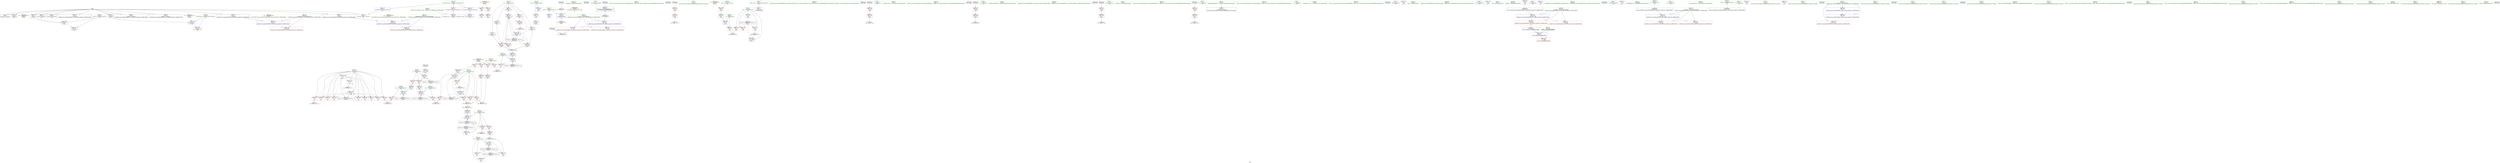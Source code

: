 digraph "SVFG" {
	label="SVFG";

	Node0x557bf94ece30 [shape=record,color=grey,label="{NodeID: 0\nNullPtr}"];
	Node0x557bf94ece30 -> Node0x557bf9501e20[style=solid];
	Node0x557bf94ece30 -> Node0x557bf9501f20[style=solid];
	Node0x557bf94ece30 -> Node0x557bf9501ff0[style=solid];
	Node0x557bf94ece30 -> Node0x557bf95020c0[style=solid];
	Node0x557bf94ece30 -> Node0x557bf9502190[style=solid];
	Node0x557bf94ece30 -> Node0x557bf9502260[style=solid];
	Node0x557bf94ece30 -> Node0x557bf9502330[style=solid];
	Node0x557bf94ece30 -> Node0x557bf9502400[style=solid];
	Node0x557bf94ece30 -> Node0x557bf95024d0[style=solid];
	Node0x557bf94ece30 -> Node0x557bf95025a0[style=solid];
	Node0x557bf94ece30 -> Node0x557bf9502670[style=solid];
	Node0x557bf94ece30 -> Node0x557bf95086b0[style=solid];
	Node0x557bf9525340 [shape=record,color=yellow,style=double,label="{NodeID: 360\n4V_1 = ENCHI(MR_4V_0)\npts\{1 \}\nFun[main]}"];
	Node0x557bf9525340 -> Node0x557bf9505560[style=dashed];
	Node0x557bf9525340 -> Node0x557bf9505630[style=dashed];
	Node0x557bf9502b80 [shape=record,color=blue,label="{NodeID: 194\n89\<--142\nn\<--conv7\nmain\n}"];
	Node0x557bf9502b80 -> Node0x557bf95060c0[style=dashed];
	Node0x557bf9502b80 -> Node0x557bf9506190[style=dashed];
	Node0x557bf9502b80 -> Node0x557bf951deb0[style=dashed];
	Node0x557bf94ffad0 [shape=record,color=black,label="{NodeID: 111\n72\<--301\nmain_ret\<--\nmain\n}"];
	Node0x557bf94fdd90 [shape=record,color=green,label="{NodeID: 28\n8\<--10\n_ZL2PI\<--_ZL2PI_field_insensitive\nGlob }"];
	Node0x557bf94fdd90 -> Node0x557bf95083b0[style=solid];
	Node0x557bf94fdd90 -> Node0x557bf95087b0[style=solid];
	Node0x557bf9505d80 [shape=record,color=red,label="{NodeID: 139\n253\<--83\n\<--num\nmain\n}"];
	Node0x557bf9505d80 -> Node0x557bf9511a90[style=solid];
	Node0x557bf9500570 [shape=record,color=green,label="{NodeID: 56\n120\<--121\n_ZNSirsERi\<--_ZNSirsERi_field_insensitive\n}"];
	Node0x557bf9538f20 [shape=record,color=black,label="{NodeID: 416\n287 = PHI()\n}"];
	Node0x557bf9507440 [shape=record,color=red,label="{NodeID: 167\n166\<--165\n\<--arrayidx\nmain\n}"];
	Node0x557bf9507440 -> Node0x557bf9502df0[style=solid];
	Node0x557bf9501ff0 [shape=record,color=black,label="{NodeID: 84\n214\<--3\n\<--dummyVal\nmain\n}"];
	Node0x557bf9501ff0 -> Node0x557bf9502f90[style=solid];
	Node0x557bf94fbfb0 [shape=record,color=green,label="{NodeID: 1\n7\<--1\n__dso_handle\<--dummyObj\nGlob }"];
	Node0x557bf9502c50 [shape=record,color=blue,label="{NodeID: 195\n93\<--123\ni\<--\nmain\n}"];
	Node0x557bf9502c50 -> Node0x557bf9506260[style=dashed];
	Node0x557bf9502c50 -> Node0x557bf9506330[style=dashed];
	Node0x557bf9502c50 -> Node0x557bf9506400[style=dashed];
	Node0x557bf9502c50 -> Node0x557bf95064d0[style=dashed];
	Node0x557bf9502c50 -> Node0x557bf95065a0[style=dashed];
	Node0x557bf9502c50 -> Node0x557bf9506670[style=dashed];
	Node0x557bf9502c50 -> Node0x557bf9506740[style=dashed];
	Node0x557bf9502c50 -> Node0x557bf9506810[style=dashed];
	Node0x557bf9502c50 -> Node0x557bf95068e0[style=dashed];
	Node0x557bf9502c50 -> Node0x557bf95069b0[style=dashed];
	Node0x557bf9502c50 -> Node0x557bf9503130[style=dashed];
	Node0x557bf9502c50 -> Node0x557bf951e3b0[style=dashed];
	Node0x557bf94ffba0 [shape=record,color=black,label="{NodeID: 112\n406\<--412\n_ZNSt11char_traitsIcE6lengthEPKc_ret\<--call\n_ZNSt11char_traitsIcE6lengthEPKc\n|{<s0>26}}"];
	Node0x557bf94ffba0:s0 -> Node0x557bf9539720[style=solid,color=blue];
	Node0x557bf94fde20 [shape=record,color=green,label="{NodeID: 29\n11\<--12\ncon\<--con_field_insensitive\nGlob }"];
	Node0x557bf94fde20 -> Node0x557bf94ffd40[style=solid];
	Node0x557bf94fde20 -> Node0x557bf94ffe10[style=solid];
	Node0x557bf94fde20 -> Node0x557bf9504a40[style=solid];
	Node0x557bf94fde20 -> Node0x557bf9504b10[style=solid];
	Node0x557bf94fde20 -> Node0x557bf9504be0[style=solid];
	Node0x557bf9505e50 [shape=record,color=red,label="{NodeID: 140\n257\<--83\n\<--num\nmain\n}"];
	Node0x557bf9505e50 -> Node0x557bf94ff860[style=solid];
	Node0x557bf9500670 [shape=record,color=green,label="{NodeID: 57\n133\<--134\n_ZNSt7__cxx1112basic_stringIcSt11char_traitsIcESaIcEEC1Ev\<--_ZNSt7__cxx1112basic_stringIcSt11char_traitsIcESaIcEEC1Ev_field_insensitive\n}"];
	Node0x557bf9539020 [shape=record,color=black,label="{NodeID: 417\n289 = PHI()\n}"];
	Node0x557bf9507510 [shape=record,color=red,label="{NodeID: 168\n174\<--171\n\<--call17\nmain\n}"];
	Node0x557bf9507510 -> Node0x557bf94ff110[style=solid];
	Node0x557bf95020c0 [shape=record,color=black,label="{NodeID: 85\n216\<--3\n\<--dummyVal\nmain\n}"];
	Node0x557bf95020c0 -> Node0x557bf9503060[style=solid];
	Node0x557bf94eda80 [shape=record,color=green,label="{NodeID: 2\n9\<--1\n\<--dummyObj\nCan only get source location for instruction, argument, global var or function.}"];
	Node0x557bf9525530 [shape=record,color=yellow,style=double,label="{NodeID: 362\n8V_1 = ENCHI(MR_8V_0)\npts\{76 \}\nFun[main]}"];
	Node0x557bf9525530 -> Node0x557bf95057d0[style=dashed];
	Node0x557bf9502d20 [shape=record,color=blue,label="{NodeID: 196\n95\<--156\n_b10\<--conv11\nmain\n}"];
	Node0x557bf9502d20 -> Node0x557bf9506a80[style=dashed];
	Node0x557bf9502d20 -> Node0x557bf951e8b0[style=dashed];
	Node0x557bf94ffc70 [shape=record,color=purple,label="{NodeID: 113\n42\<--4\n\<--_ZStL8__ioinit\n__cxx_global_var_init\n}"];
	Node0x557bf94fdeb0 [shape=record,color=green,label="{NodeID: 30\n31\<--35\nllvm.global_ctors\<--llvm.global_ctors_field_insensitive\nGlob }"];
	Node0x557bf94fdeb0 -> Node0x557bf9505260[style=solid];
	Node0x557bf94fdeb0 -> Node0x557bf9505360[style=solid];
	Node0x557bf94fdeb0 -> Node0x557bf9505460[style=solid];
	Node0x557bf95047d0 [shape=record,color=grey,label="{NodeID: 307\n64 = Binary(65, 61, )\n}"];
	Node0x557bf95047d0 -> Node0x557bf95087b0[style=solid];
	Node0x557bf9505f20 [shape=record,color=red,label="{NodeID: 141\n303\<--85\nexn\<--exn.slot\nmain\n}"];
	Node0x557bf9500770 [shape=record,color=green,label="{NodeID: 58\n136\<--137\n_ZStrsIcSt11char_traitsIcESaIcEERSt13basic_istreamIT_T0_ES7_RNSt7__cxx1112basic_stringIS4_S5_T1_EE\<--_ZStrsIcSt11char_traitsIcESaIcEERSt13basic_istreamIT_T0_ES7_RNSt7__cxx1112basic_stringIS4_S5_T1_EE_field_insensitive\n}"];
	Node0x557bf9539120 [shape=record,color=black,label="{NodeID: 418\n290 = PHI()\n}"];
	Node0x557bf95075e0 [shape=record,color=red,label="{NodeID: 169\n181\<--180\n\<--call21\nmain\n}"];
	Node0x557bf95075e0 -> Node0x557bf94ff1e0[style=solid];
	Node0x557bf9502190 [shape=record,color=black,label="{NodeID: 86\n305\<--3\nlpad.val\<--dummyVal\nmain\n}"];
	Node0x557bf94ee930 [shape=record,color=green,label="{NodeID: 3\n13\<--1\n.str\<--dummyObj\nGlob }"];
	Node0x557bf9502df0 [shape=record,color=blue,label="{NodeID: 197\n168\<--166\narrayidx15\<--\nmain\n}"];
	Node0x557bf9502df0 -> Node0x557bf9507440[style=dashed];
	Node0x557bf9502df0 -> Node0x557bf9507920[style=dashed];
	Node0x557bf9502df0 -> Node0x557bf95079f0[style=dashed];
	Node0x557bf9502df0 -> Node0x557bf9507ac0[style=dashed];
	Node0x557bf9502df0 -> Node0x557bf9502df0[style=dashed];
	Node0x557bf9502df0 -> Node0x557bf9502ec0[style=dashed];
	Node0x557bf9502df0 -> Node0x557bf95206b0[style=dashed];
	Node0x557bf94ffd40 [shape=record,color=purple,label="{NodeID: 114\n165\<--11\narrayidx\<--con\nmain\n}"];
	Node0x557bf94ffd40 -> Node0x557bf9507440[style=solid];
	Node0x557bf94fdf80 [shape=record,color=green,label="{NodeID: 31\n36\<--37\n__cxx_global_var_init\<--__cxx_global_var_init_field_insensitive\n}"];
	Node0x557bf9510790 [shape=record,color=grey,label="{NodeID: 308\n260 = Binary(259, 123, )\n}"];
	Node0x557bf9510790 -> Node0x557bf94ff930[style=solid];
	Node0x557bf9505ff0 [shape=record,color=red,label="{NodeID: 142\n304\<--87\nsel\<--ehselector.slot\nmain\n}"];
	Node0x557bf9500870 [shape=record,color=green,label="{NodeID: 59\n140\<--141\n_ZNKSt7__cxx1112basic_stringIcSt11char_traitsIcESaIcEE4sizeEv\<--_ZNKSt7__cxx1112basic_stringIcSt11char_traitsIcESaIcEE4sizeEv_field_insensitive\n}"];
	Node0x557bf95391f0 [shape=record,color=black,label="{NodeID: 419\n361 = PHI()\n}"];
	Node0x557bf951d9b0 [shape=record,color=black,label="{NodeID: 336\nMR_10V_3 = PHI(MR_10V_4, MR_10V_2, )\npts\{78 \}\n}"];
	Node0x557bf951d9b0 -> Node0x557bf95058a0[style=dashed];
	Node0x557bf951d9b0 -> Node0x557bf9505970[style=dashed];
	Node0x557bf951d9b0 -> Node0x557bf9505a40[style=dashed];
	Node0x557bf951d9b0 -> Node0x557bf9503880[style=dashed];
	Node0x557bf95076b0 [shape=record,color=red,label="{NodeID: 170\n188\<--187\n\<--call26\nmain\n}"];
	Node0x557bf95076b0 -> Node0x557bf94ff2b0[style=solid];
	Node0x557bf9502260 [shape=record,color=black,label="{NodeID: 87\n306\<--3\nlpad.val81\<--dummyVal\nmain\n}"];
	Node0x557bf94ee9f0 [shape=record,color=green,label="{NodeID: 4\n15\<--1\n.str.2\<--dummyObj\nGlob }"];
	Node0x557bf9502ec0 [shape=record,color=blue,label="{NodeID: 198\n208\<--210\narrayidx39\<--inc\nmain\n}"];
	Node0x557bf9502ec0 -> Node0x557bf9507440[style=dashed];
	Node0x557bf9502ec0 -> Node0x557bf95079f0[style=dashed];
	Node0x557bf9502ec0 -> Node0x557bf9507ac0[style=dashed];
	Node0x557bf9502ec0 -> Node0x557bf9502df0[style=dashed];
	Node0x557bf9502ec0 -> Node0x557bf95206b0[style=dashed];
	Node0x557bf94ffe10 [shape=record,color=purple,label="{NodeID: 115\n168\<--11\narrayidx15\<--con\nmain\n}"];
	Node0x557bf94ffe10 -> Node0x557bf9502df0[style=solid];
	Node0x557bf94fe080 [shape=record,color=green,label="{NodeID: 32\n40\<--41\n_ZNSt8ios_base4InitC1Ev\<--_ZNSt8ios_base4InitC1Ev_field_insensitive\n}"];
	Node0x557bf9510890 [shape=record,color=grey,label="{NodeID: 309\n259 = Binary(256, 258, )\n}"];
	Node0x557bf9510890 -> Node0x557bf9510790[style=solid];
	Node0x557bf95060c0 [shape=record,color=red,label="{NodeID: 143\n155\<--89\n\<--n\nmain\n}"];
	Node0x557bf95060c0 -> Node0x557bf94ff040[style=solid];
	Node0x557bf9500970 [shape=record,color=green,label="{NodeID: 60\n146\<--147\n_ZStplIcSt11char_traitsIcESaIcEENSt7__cxx1112basic_stringIT_T0_T1_EEPKS5_RKS8_\<--_ZStplIcSt11char_traitsIcESaIcEENSt7__cxx1112basic_stringIT_T0_T1_EEPKS5_RKS8__field_insensitive\n}"];
	Node0x557bf95392c0 [shape=record,color=black,label="{NodeID: 420\n148 = PHI()\n}"];
	Node0x557bf951deb0 [shape=record,color=black,label="{NodeID: 337\nMR_20V_2 = PHI(MR_20V_3, MR_20V_1, )\npts\{90 \}\n}"];
	Node0x557bf951deb0 -> Node0x557bf9502b80[style=dashed];
	Node0x557bf9507780 [shape=record,color=red,label="{NodeID: 171\n195\<--194\n\<--call31\nmain\n}"];
	Node0x557bf9507780 -> Node0x557bf94ff380[style=solid];
	Node0x557bf9502330 [shape=record,color=black,label="{NodeID: 88\n372\<--3\n\<--dummyVal\n_ZStplIcSt11char_traitsIcESaIcEENSt7__cxx1112basic_stringIT_T0_T1_EEPKS5_RKS8_\n}"];
	Node0x557bf94ecb10 [shape=record,color=green,label="{NodeID: 5\n17\<--1\nstdin\<--dummyObj\nGlob }"];
	Node0x557bf95257d0 [shape=record,color=yellow,style=double,label="{NodeID: 365\n14V_1 = ENCHI(MR_14V_0)\npts\{84 \}\nFun[main]}"];
	Node0x557bf95257d0 -> Node0x557bf9505be0[style=dashed];
	Node0x557bf95257d0 -> Node0x557bf9505cb0[style=dashed];
	Node0x557bf95257d0 -> Node0x557bf9505d80[style=dashed];
	Node0x557bf95257d0 -> Node0x557bf9505e50[style=dashed];
	Node0x557bf9502f90 [shape=record,color=blue,label="{NodeID: 199\n85\<--214\nexn.slot\<--\nmain\n}"];
	Node0x557bf9502f90 -> Node0x557bf9505f20[style=dashed];
	Node0x557bf9504a40 [shape=record,color=purple,label="{NodeID: 116\n208\<--11\narrayidx39\<--con\nmain\n}"];
	Node0x557bf9504a40 -> Node0x557bf9507920[style=solid];
	Node0x557bf9504a40 -> Node0x557bf9502ec0[style=solid];
	Node0x557bf94fe180 [shape=record,color=green,label="{NodeID: 33\n46\<--47\n__cxa_atexit\<--__cxa_atexit_field_insensitive\n}"];
	Node0x557bf9510a10 [shape=record,color=grey,label="{NodeID: 310\n249 = Binary(242, 248, )\n}"];
	Node0x557bf9510a10 -> Node0x557bf94ff790[style=solid];
	Node0x557bf9506190 [shape=record,color=red,label="{NodeID: 144\n232\<--89\n\<--n\nmain\n}"];
	Node0x557bf9506190 -> Node0x557bf94ff5f0[style=solid];
	Node0x557bf9500a70 [shape=record,color=green,label="{NodeID: 61\n149\<--150\n_ZNSt7__cxx1112basic_stringIcSt11char_traitsIcESaIcEEaSEOS4_\<--_ZNSt7__cxx1112basic_stringIcSt11char_traitsIcESaIcEEaSEOS4__field_insensitive\n}"];
	Node0x557bf95393c0 [shape=record,color=black,label="{NodeID: 421\n171 = PHI()\n}"];
	Node0x557bf95393c0 -> Node0x557bf9507510[style=solid];
	Node0x557bf951e3b0 [shape=record,color=black,label="{NodeID: 338\nMR_22V_2 = PHI(MR_22V_4, MR_22V_1, )\npts\{94 \}\n}"];
	Node0x557bf951e3b0 -> Node0x557bf9502c50[style=dashed];
	Node0x557bf9507850 [shape=record,color=red,label="{NodeID: 172\n202\<--201\n\<--call36\nmain\n}"];
	Node0x557bf9507850 -> Node0x557bf94ff450[style=solid];
	Node0x557bf9502400 [shape=record,color=black,label="{NodeID: 89\n373\<--3\n\<--dummyVal\n_ZStplIcSt11char_traitsIcESaIcEENSt7__cxx1112basic_stringIT_T0_T1_EEPKS5_RKS8_\n}"];
	Node0x557bf9502400 -> Node0x557bf950ace0[style=solid];
	Node0x557bf94ecbd0 [shape=record,color=green,label="{NodeID: 6\n18\<--1\n.str.3\<--dummyObj\nGlob }"];
	Node0x557bf95258b0 [shape=record,color=yellow,style=double,label="{NodeID: 366\n16V_1 = ENCHI(MR_16V_0)\npts\{86 \}\nFun[main]}"];
	Node0x557bf95258b0 -> Node0x557bf9502f90[style=dashed];
	Node0x557bf9503060 [shape=record,color=blue,label="{NodeID: 200\n87\<--216\nehselector.slot\<--\nmain\n}"];
	Node0x557bf9503060 -> Node0x557bf9505ff0[style=dashed];
	Node0x557bf9504b10 [shape=record,color=purple,label="{NodeID: 117\n241\<--11\narrayidx48\<--con\nmain\n}"];
	Node0x557bf9504b10 -> Node0x557bf95079f0[style=solid];
	Node0x557bf94fe280 [shape=record,color=green,label="{NodeID: 34\n45\<--51\n_ZNSt8ios_base4InitD1Ev\<--_ZNSt8ios_base4InitD1Ev_field_insensitive\n}"];
	Node0x557bf94fe280 -> Node0x557bf9502740[style=solid];
	Node0x557bf9510b90 [shape=record,color=grey,label="{NodeID: 311\n164 = Binary(163, 123, )\n}"];
	Node0x557bf9506260 [shape=record,color=red,label="{NodeID: 145\n159\<--93\n\<--i\nmain\n}"];
	Node0x557bf9506260 -> Node0x557bf9511d90[style=solid];
	Node0x557bf9500b70 [shape=record,color=green,label="{NodeID: 62\n152\<--153\n_ZNSt7__cxx1112basic_stringIcSt11char_traitsIcESaIcEED1Ev\<--_ZNSt7__cxx1112basic_stringIcSt11char_traitsIcESaIcEED1Ev_field_insensitive\n}"];
	Node0x557bf9539520 [shape=record,color=black,label="{NodeID: 422\n180 = PHI()\n}"];
	Node0x557bf9539520 -> Node0x557bf95075e0[style=solid];
	Node0x557bf951e8b0 [shape=record,color=black,label="{NodeID: 339\nMR_24V_2 = PHI(MR_24V_3, MR_24V_1, )\npts\{96 \}\n}"];
	Node0x557bf951e8b0 -> Node0x557bf9502d20[style=dashed];
	Node0x557bf9507920 [shape=record,color=red,label="{NodeID: 173\n209\<--208\n\<--arrayidx39\nmain\n}"];
	Node0x557bf9507920 -> Node0x557bf9510e90[style=solid];
	Node0x557bf95024d0 [shape=record,color=black,label="{NodeID: 90\n375\<--3\n\<--dummyVal\n_ZStplIcSt11char_traitsIcESaIcEENSt7__cxx1112basic_stringIT_T0_T1_EEPKS5_RKS8_\n}"];
	Node0x557bf95024d0 -> Node0x557bf950adb0[style=solid];
	Node0x557bf94ecc90 [shape=record,color=green,label="{NodeID: 7\n20\<--1\n.str.4\<--dummyObj\nGlob }"];
	Node0x557bf9525990 [shape=record,color=yellow,style=double,label="{NodeID: 367\n18V_1 = ENCHI(MR_18V_0)\npts\{88 \}\nFun[main]}"];
	Node0x557bf9525990 -> Node0x557bf9503060[style=dashed];
	Node0x557bf9503130 [shape=record,color=blue,label="{NodeID: 201\n93\<--222\ni\<--inc40\nmain\n}"];
	Node0x557bf9503130 -> Node0x557bf9506260[style=dashed];
	Node0x557bf9503130 -> Node0x557bf9506330[style=dashed];
	Node0x557bf9503130 -> Node0x557bf9506400[style=dashed];
	Node0x557bf9503130 -> Node0x557bf95064d0[style=dashed];
	Node0x557bf9503130 -> Node0x557bf95065a0[style=dashed];
	Node0x557bf9503130 -> Node0x557bf9506670[style=dashed];
	Node0x557bf9503130 -> Node0x557bf9506740[style=dashed];
	Node0x557bf9503130 -> Node0x557bf9506810[style=dashed];
	Node0x557bf9503130 -> Node0x557bf95068e0[style=dashed];
	Node0x557bf9503130 -> Node0x557bf95069b0[style=dashed];
	Node0x557bf9503130 -> Node0x557bf9503130[style=dashed];
	Node0x557bf9503130 -> Node0x557bf951e3b0[style=dashed];
	Node0x557bf9504be0 [shape=record,color=purple,label="{NodeID: 118\n247\<--11\narrayidx51\<--con\nmain\n}"];
	Node0x557bf9504be0 -> Node0x557bf9507ac0[style=solid];
	Node0x557bf94fe380 [shape=record,color=green,label="{NodeID: 35\n58\<--59\n__cxx_global_var_init.1\<--__cxx_global_var_init.1_field_insensitive\n}"];
	Node0x557bf9510d10 [shape=record,color=grey,label="{NodeID: 312\n246 = Binary(243, 245, )\n}"];
	Node0x557bf9506330 [shape=record,color=red,label="{NodeID: 146\n163\<--93\n\<--i\nmain\n}"];
	Node0x557bf9506330 -> Node0x557bf9510b90[style=solid];
	Node0x557bf9500c70 [shape=record,color=green,label="{NodeID: 63\n172\<--173\n_ZNSt7__cxx1112basic_stringIcSt11char_traitsIcESaIcEEixEm\<--_ZNSt7__cxx1112basic_stringIcSt11char_traitsIcESaIcEEixEm_field_insensitive\n}"];
	Node0x557bf9539620 [shape=record,color=black,label="{NodeID: 423\n279 = PHI()\n}"];
	Node0x557bf951edb0 [shape=record,color=black,label="{NodeID: 340\nMR_26V_2 = PHI(MR_26V_4, MR_26V_1, )\npts\{98 \}\n}"];
	Node0x557bf951edb0 -> Node0x557bf9503200[style=dashed];
	Node0x557bf95079f0 [shape=record,color=red,label="{NodeID: 174\n242\<--241\n\<--arrayidx48\nmain\n}"];
	Node0x557bf95079f0 -> Node0x557bf9510a10[style=solid];
	Node0x557bf95025a0 [shape=record,color=black,label="{NodeID: 91\n384\<--3\nlpad.val\<--dummyVal\n_ZStplIcSt11char_traitsIcESaIcEENSt7__cxx1112basic_stringIT_T0_T1_EEPKS5_RKS8_\n}"];
	Node0x557bf94eddb0 [shape=record,color=green,label="{NodeID: 8\n22\<--1\nstdout\<--dummyObj\nGlob }"];
	Node0x557bf9503200 [shape=record,color=blue,label="{NodeID: 202\n97\<--226\nres\<--\nmain\n}"];
	Node0x557bf9503200 -> Node0x557bf951c5b0[style=dashed];
	Node0x557bf9504cb0 [shape=record,color=purple,label="{NodeID: 119\n110\<--13\n\<--.str\nmain\n}"];
	Node0x557bf94fe480 [shape=record,color=green,label="{NodeID: 36\n62\<--63\nacos\<--acos_field_insensitive\n}"];
	Node0x557bf9510e90 [shape=record,color=grey,label="{NodeID: 313\n210 = Binary(209, 123, )\n}"];
	Node0x557bf9510e90 -> Node0x557bf9502ec0[style=solid];
	Node0x557bf9506400 [shape=record,color=red,label="{NodeID: 147\n167\<--93\n\<--i\nmain\n}"];
	Node0x557bf9500d70 [shape=record,color=green,label="{NodeID: 64\n280\<--281\n_ZStlsISt11char_traitsIcEERSt13basic_ostreamIcT_ES5_PKc\<--_ZStlsISt11char_traitsIcEERSt13basic_ostreamIcT_ES5_PKc_field_insensitive\n}"];
	Node0x557bf9539720 [shape=record,color=black,label="{NodeID: 424\n345 = PHI(406, )\n}"];
	Node0x557bf9539720 -> Node0x557bf950aa70[style=solid];
	Node0x557bf951f2b0 [shape=record,color=black,label="{NodeID: 341\nMR_28V_2 = PHI(MR_28V_4, MR_28V_1, )\npts\{100 \}\n}"];
	Node0x557bf951f2b0 -> Node0x557bf95032d0[style=dashed];
	Node0x557bf9507ac0 [shape=record,color=red,label="{NodeID: 175\n248\<--247\n\<--arrayidx51\nmain\n}"];
	Node0x557bf9507ac0 -> Node0x557bf9510a10[style=solid];
	Node0x557bf9502670 [shape=record,color=black,label="{NodeID: 92\n385\<--3\nlpad.val6\<--dummyVal\n_ZStplIcSt11char_traitsIcESaIcEENSt7__cxx1112basic_stringIT_T0_T1_EEPKS5_RKS8_\n}"];
	Node0x557bf94ede70 [shape=record,color=green,label="{NodeID: 9\n23\<--1\n_ZSt3cin\<--dummyObj\nGlob }"];
	Node0x557bf95032d0 [shape=record,color=blue,label="{NodeID: 203\n99\<--228\nlast\<--\nmain\n}"];
	Node0x557bf95032d0 -> Node0x557bf9503610[style=dashed];
	Node0x557bf95032d0 -> Node0x557bf951f2b0[style=dashed];
	Node0x557bf95032d0 -> Node0x557bf9520bb0[style=dashed];
	Node0x557bf9504d80 [shape=record,color=purple,label="{NodeID: 120\n111\<--15\n\<--.str.2\nmain\n}"];
	Node0x557bf94fe580 [shape=record,color=green,label="{NodeID: 37\n70\<--71\nmain\<--main_field_insensitive\n}"];
	Node0x557bf9511010 [shape=record,color=grey,label="{NodeID: 314\n298 = Binary(297, 123, )\n}"];
	Node0x557bf9511010 -> Node0x557bf9503880[style=solid];
	Node0x557bf95064d0 [shape=record,color=red,label="{NodeID: 148\n170\<--93\n\<--i\nmain\n}"];
	Node0x557bf9500e70 [shape=record,color=green,label="{NodeID: 65\n284\<--285\n_ZNSolsEx\<--_ZNSolsEx_field_insensitive\n}"];
	Node0x557bf95398b0 [shape=record,color=black,label="{NodeID: 425\n354 = PHI()\n}"];
	Node0x557bf95398b0 -> Node0x557bf9511310[style=solid];
	Node0x557bf951f7b0 [shape=record,color=black,label="{NodeID: 342\nMR_30V_2 = PHI(MR_30V_4, MR_30V_1, )\npts\{102 \}\n}"];
	Node0x557bf951f7b0 -> Node0x557bf95033a0[style=dashed];
	Node0x557bf9507b90 [shape=record,color=red,label="{NodeID: 176\n344\<--330\n\<--__lhs.addr\n_ZStplIcSt11char_traitsIcESaIcEENSt7__cxx1112basic_stringIT_T0_T1_EEPKS5_RKS8_\n|{<s0>26}}"];
	Node0x557bf9507b90:s0 -> Node0x557bf9537ad0[style=solid,color=red];
	Node0x557bf9502740 [shape=record,color=black,label="{NodeID: 93\n44\<--45\n\<--_ZNSt8ios_base4InitD1Ev\nCan only get source location for instruction, argument, global var or function.}"];
	Node0x557bf94edf30 [shape=record,color=green,label="{NodeID: 10\n24\<--1\n.str.5\<--dummyObj\nGlob }"];
	Node0x557bf95033a0 [shape=record,color=blue,label="{NodeID: 204\n101\<--230\ni41\<--conv42\nmain\n}"];
	Node0x557bf95033a0 -> Node0x557bf9506e90[style=dashed];
	Node0x557bf95033a0 -> Node0x557bf9506f60[style=dashed];
	Node0x557bf95033a0 -> Node0x557bf9507030[style=dashed];
	Node0x557bf95033a0 -> Node0x557bf9507100[style=dashed];
	Node0x557bf95033a0 -> Node0x557bf95071d0[style=dashed];
	Node0x557bf95033a0 -> Node0x557bf95037b0[style=dashed];
	Node0x557bf95033a0 -> Node0x557bf951f7b0[style=dashed];
	Node0x557bf9504e50 [shape=record,color=purple,label="{NodeID: 121\n116\<--18\n\<--.str.3\nmain\n}"];
	Node0x557bf94fe680 [shape=record,color=green,label="{NodeID: 38\n73\<--74\nretval\<--retval_field_insensitive\nmain\n}"];
	Node0x557bf94fe680 -> Node0x557bf9505700[style=solid];
	Node0x557bf94fe680 -> Node0x557bf9508880[style=solid];
	Node0x557bf9511190 [shape=record,color=grey,label="{NodeID: 315\n222 = Binary(221, 123, )\n}"];
	Node0x557bf9511190 -> Node0x557bf9503130[style=solid];
	Node0x557bf95065a0 [shape=record,color=red,label="{NodeID: 149\n179\<--93\n\<--i\nmain\n}"];
	Node0x557bf9500f70 [shape=record,color=green,label="{NodeID: 66\n291\<--292\n_ZSt4endlIcSt11char_traitsIcEERSt13basic_ostreamIT_T0_ES6_\<--_ZSt4endlIcSt11char_traitsIcEERSt13basic_ostreamIT_T0_ES6__field_insensitive\n}"];
	Node0x557bf9539980 [shape=record,color=black,label="{NodeID: 426\n365 = PHI()\n}"];
	Node0x557bf951fcb0 [shape=record,color=black,label="{NodeID: 343\nMR_32V_2 = PHI(MR_32V_3, MR_32V_1, )\npts\{104 \}\n}"];
	Node0x557bf951fcb0 -> Node0x557bf9503470[style=dashed];
	Node0x557bf9507c60 [shape=record,color=red,label="{NodeID: 177\n359\<--330\n\<--__lhs.addr\n_ZStplIcSt11char_traitsIcESaIcEENSt7__cxx1112basic_stringIT_T0_T1_EEPKS5_RKS8_\n}"];
	Node0x557bf9502840 [shape=record,color=black,label="{NodeID: 94\n112\<--109\ncall\<--\nmain\n}"];
	Node0x557bf94ee030 [shape=record,color=green,label="{NodeID: 11\n26\<--1\n_ZSt4cout\<--dummyObj\nGlob }"];
	Node0x557bf9503470 [shape=record,color=blue,label="{NodeID: 205\n103\<--233\n_b43\<--conv44\nmain\n}"];
	Node0x557bf9503470 -> Node0x557bf95072a0[style=dashed];
	Node0x557bf9503470 -> Node0x557bf951fcb0[style=dashed];
	Node0x557bf9504f20 [shape=record,color=purple,label="{NodeID: 122\n117\<--20\n\<--.str.4\nmain\n}"];
	Node0x557bf94fe750 [shape=record,color=green,label="{NodeID: 39\n75\<--76\nntest\<--ntest_field_insensitive\nmain\n}"];
	Node0x557bf94fe750 -> Node0x557bf95057d0[style=solid];
	Node0x557bf9511310 [shape=record,color=grey,label="{NodeID: 316\n355 = Binary(352, 354, )\n}"];
	Node0x557bf9506670 [shape=record,color=red,label="{NodeID: 150\n186\<--93\n\<--i\nmain\n}"];
	Node0x557bf9501070 [shape=record,color=green,label="{NodeID: 67\n293\<--294\n_ZNSolsEPFRSoS_E\<--_ZNSolsEPFRSoS_E_field_insensitive\n}"];
	Node0x557bf9539a50 [shape=record,color=black,label="{NodeID: 427\n412 = PHI()\n}"];
	Node0x557bf9539a50 -> Node0x557bf94ffba0[style=solid];
	Node0x557bf95201b0 [shape=record,color=black,label="{NodeID: 344\nMR_34V_2 = PHI(MR_34V_3, MR_34V_1, )\npts\{106 \}\n}"];
	Node0x557bf95201b0 -> Node0x557bf9503540[style=dashed];
	Node0x557bf95201b0 -> Node0x557bf95201b0[style=dashed];
	Node0x557bf9507d30 [shape=record,color=red,label="{NodeID: 178\n353\<--332\n\<--__rhs.addr\n_ZStplIcSt11char_traitsIcESaIcEENSt7__cxx1112basic_stringIT_T0_T1_EEPKS5_RKS8_\n}"];
	Node0x557bf9502910 [shape=record,color=black,label="{NodeID: 95\n118\<--115\ncall1\<--\nmain\n}"];
	Node0x557bf94ef270 [shape=record,color=green,label="{NodeID: 12\n27\<--1\n.str.6\<--dummyObj\nGlob }"];
	Node0x557bf9503540 [shape=record,color=blue,label="{NodeID: 206\n105\<--250\nx\<--conv53\nmain\n}"];
	Node0x557bf9503540 -> Node0x557bf9507370[style=dashed];
	Node0x557bf9503540 -> Node0x557bf9503540[style=dashed];
	Node0x557bf9503540 -> Node0x557bf95201b0[style=dashed];
	Node0x557bf9504ff0 [shape=record,color=purple,label="{NodeID: 123\n144\<--24\n\<--.str.5\nmain\n|{<s0>11}}"];
	Node0x557bf9504ff0:s0 -> Node0x557bf9539fc0[style=solid,color=red];
	Node0x557bf94fe820 [shape=record,color=green,label="{NodeID: 40\n77\<--78\ntest\<--test_field_insensitive\nmain\n}"];
	Node0x557bf94fe820 -> Node0x557bf95058a0[style=solid];
	Node0x557bf94fe820 -> Node0x557bf9505970[style=solid];
	Node0x557bf94fe820 -> Node0x557bf9505a40[style=solid];
	Node0x557bf94fe820 -> Node0x557bf95029e0[style=solid];
	Node0x557bf94fe820 -> Node0x557bf9503880[style=solid];
	Node0x557bf9511490 [shape=record,color=grey,label="{NodeID: 317\n270 = Binary(269, 268, )\n}"];
	Node0x557bf9511490 -> Node0x557bf95036e0[style=solid];
	Node0x557bf9506740 [shape=record,color=red,label="{NodeID: 151\n193\<--93\n\<--i\nmain\n}"];
	Node0x557bf9501170 [shape=record,color=green,label="{NodeID: 68\n320\<--321\n__gxx_personality_v0\<--__gxx_personality_v0_field_insensitive\n}"];
	Node0x557bf9539b20 [shape=record,color=black,label="{NodeID: 428\n327 = PHI(91, )\n0th arg _ZStplIcSt11char_traitsIcESaIcEENSt7__cxx1112basic_stringIT_T0_T1_EEPKS5_RKS8_ }"];
	Node0x557bf95206b0 [shape=record,color=black,label="{NodeID: 345\nMR_36V_2 = PHI(MR_36V_3, MR_36V_1, )\npts\{120000 \}\n}"];
	Node0x557bf95206b0 -> Node0x557bf9507440[style=dashed];
	Node0x557bf95206b0 -> Node0x557bf95079f0[style=dashed];
	Node0x557bf95206b0 -> Node0x557bf9507ac0[style=dashed];
	Node0x557bf95206b0 -> Node0x557bf9502df0[style=dashed];
	Node0x557bf95206b0 -> Node0x557bf95206b0[style=dashed];
	Node0x557bf9507e00 [shape=record,color=red,label="{NodeID: 179\n364\<--332\n\<--__rhs.addr\n_ZStplIcSt11char_traitsIcESaIcEENSt7__cxx1112basic_stringIT_T0_T1_EEPKS5_RKS8_\n}"];
	Node0x557bf94feea0 [shape=record,color=black,label="{NodeID: 96\n125\<--124\nconv\<--\nmain\n}"];
	Node0x557bf94feea0 -> Node0x557bf9502ab0[style=solid];
	Node0x557bf94ef340 [shape=record,color=green,label="{NodeID: 13\n29\<--1\n.str.7\<--dummyObj\nGlob }"];
	Node0x557bf9503610 [shape=record,color=blue,label="{NodeID: 207\n99\<--261\nlast\<--conv58\nmain\n}"];
	Node0x557bf9503610 -> Node0x557bf9520bb0[style=dashed];
	Node0x557bf95050c0 [shape=record,color=purple,label="{NodeID: 124\n278\<--27\n\<--.str.6\nmain\n}"];
	Node0x557bf94fe8f0 [shape=record,color=green,label="{NodeID: 41\n79\<--80\n_b\<--_b_field_insensitive\nmain\n}"];
	Node0x557bf94fe8f0 -> Node0x557bf9505b10[style=solid];
	Node0x557bf94fe8f0 -> Node0x557bf9502ab0[style=solid];
	Node0x557bf9511610 [shape=record,color=grey,label="{NodeID: 318\n275 = Binary(274, 123, )\n}"];
	Node0x557bf9511610 -> Node0x557bf95037b0[style=solid];
	Node0x557bf9506810 [shape=record,color=red,label="{NodeID: 152\n200\<--93\n\<--i\nmain\n}"];
	Node0x557bf9501270 [shape=record,color=green,label="{NodeID: 69\n330\<--331\n__lhs.addr\<--__lhs.addr_field_insensitive\n_ZStplIcSt11char_traitsIcESaIcEENSt7__cxx1112basic_stringIT_T0_T1_EEPKS5_RKS8_\n}"];
	Node0x557bf9501270 -> Node0x557bf9507b90[style=solid];
	Node0x557bf9501270 -> Node0x557bf9507c60[style=solid];
	Node0x557bf9501270 -> Node0x557bf9503950[style=solid];
	Node0x557bf9539fc0 [shape=record,color=black,label="{NodeID: 429\n328 = PHI(144, )\n1st arg _ZStplIcSt11char_traitsIcESaIcEENSt7__cxx1112basic_stringIT_T0_T1_EEPKS5_RKS8_ }"];
	Node0x557bf9539fc0 -> Node0x557bf9503950[style=solid];
	Node0x557bf9520bb0 [shape=record,color=black,label="{NodeID: 346\nMR_28V_6 = PHI(MR_28V_5, MR_28V_4, )\npts\{100 \}\n}"];
	Node0x557bf9520bb0 -> Node0x557bf9506cf0[style=dashed];
	Node0x557bf9520bb0 -> Node0x557bf9506dc0[style=dashed];
	Node0x557bf9520bb0 -> Node0x557bf9503610[style=dashed];
	Node0x557bf9520bb0 -> Node0x557bf951f2b0[style=dashed];
	Node0x557bf9520bb0 -> Node0x557bf9520bb0[style=dashed];
	Node0x557bf9507ed0 [shape=record,color=red,label="{NodeID: 180\n352\<--334\n\<--__len\n_ZStplIcSt11char_traitsIcESaIcEENSt7__cxx1112basic_stringIT_T0_T1_EEPKS5_RKS8_\n}"];
	Node0x557bf9507ed0 -> Node0x557bf9511310[style=solid];
	Node0x557bf94fef70 [shape=record,color=black,label="{NodeID: 97\n142\<--139\nconv7\<--call6\nmain\n}"];
	Node0x557bf94fef70 -> Node0x557bf9502b80[style=solid];
	Node0x557bf94ef440 [shape=record,color=green,label="{NodeID: 14\n32\<--1\n\<--dummyObj\nCan only get source location for instruction, argument, global var or function.}"];
	Node0x557bf95036e0 [shape=record,color=blue,label="{NodeID: 208\n97\<--270\nres\<--add63\nmain\n}"];
	Node0x557bf95036e0 -> Node0x557bf951c5b0[style=dashed];
	Node0x557bf9505190 [shape=record,color=purple,label="{NodeID: 125\n286\<--29\n\<--.str.7\nmain\n}"];
	Node0x557bf94fe9c0 [shape=record,color=green,label="{NodeID: 42\n81\<--82\ns\<--s_field_insensitive\nmain\n|{<s0>11}}"];
	Node0x557bf94fe9c0:s0 -> Node0x557bf953a0d0[style=solid,color=red];
	Node0x557bf9511790 [shape=record,color=grey,label="{NodeID: 319\n130 = cmp(128, 129, )\n}"];
	Node0x557bf95068e0 [shape=record,color=red,label="{NodeID: 153\n207\<--93\n\<--i\nmain\n}"];
	Node0x557bf9501340 [shape=record,color=green,label="{NodeID: 70\n332\<--333\n__rhs.addr\<--__rhs.addr_field_insensitive\n_ZStplIcSt11char_traitsIcESaIcEENSt7__cxx1112basic_stringIT_T0_T1_EEPKS5_RKS8_\n}"];
	Node0x557bf9501340 -> Node0x557bf9507d30[style=solid];
	Node0x557bf9501340 -> Node0x557bf9507e00[style=solid];
	Node0x557bf9501340 -> Node0x557bf950a9a0[style=solid];
	Node0x557bf953a0d0 [shape=record,color=black,label="{NodeID: 430\n329 = PHI(81, )\n2nd arg _ZStplIcSt11char_traitsIcESaIcEENSt7__cxx1112basic_stringIT_T0_T1_EEPKS5_RKS8_ }"];
	Node0x557bf953a0d0 -> Node0x557bf950a9a0[style=solid];
	Node0x557bf9507fa0 [shape=record,color=red,label="{NodeID: 181\n360\<--334\n\<--__len\n_ZStplIcSt11char_traitsIcESaIcEENSt7__cxx1112basic_stringIT_T0_T1_EEPKS5_RKS8_\n}"];
	Node0x557bf94ff040 [shape=record,color=black,label="{NodeID: 98\n156\<--155\nconv11\<--\nmain\n}"];
	Node0x557bf94ff040 -> Node0x557bf9502d20[style=solid];
	Node0x557bf94ef540 [shape=record,color=green,label="{NodeID: 15\n65\<--1\n\<--dummyObj\nCan only get source location for instruction, argument, global var or function.}"];
	Node0x557bf95037b0 [shape=record,color=blue,label="{NodeID: 209\n101\<--275\ni41\<--inc66\nmain\n}"];
	Node0x557bf95037b0 -> Node0x557bf9506e90[style=dashed];
	Node0x557bf95037b0 -> Node0x557bf9506f60[style=dashed];
	Node0x557bf95037b0 -> Node0x557bf9507030[style=dashed];
	Node0x557bf95037b0 -> Node0x557bf9507100[style=dashed];
	Node0x557bf95037b0 -> Node0x557bf95071d0[style=dashed];
	Node0x557bf95037b0 -> Node0x557bf95037b0[style=dashed];
	Node0x557bf95037b0 -> Node0x557bf951f7b0[style=dashed];
	Node0x557bf9505260 [shape=record,color=purple,label="{NodeID: 126\n433\<--31\nllvm.global_ctors_0\<--llvm.global_ctors\nGlob }"];
	Node0x557bf9505260 -> Node0x557bf95084b0[style=solid];
	Node0x557bf94fea90 [shape=record,color=green,label="{NodeID: 43\n83\<--84\nnum\<--num_field_insensitive\nmain\n}"];
	Node0x557bf94fea90 -> Node0x557bf9505be0[style=solid];
	Node0x557bf94fea90 -> Node0x557bf9505cb0[style=solid];
	Node0x557bf94fea90 -> Node0x557bf9505d80[style=solid];
	Node0x557bf94fea90 -> Node0x557bf9505e50[style=solid];
	Node0x557bf9511910 [shape=record,color=grey,label="{NodeID: 320\n265 = cmp(264, 228, )\n}"];
	Node0x557bf95069b0 [shape=record,color=red,label="{NodeID: 154\n221\<--93\n\<--i\nmain\n}"];
	Node0x557bf95069b0 -> Node0x557bf9511190[style=solid];
	Node0x557bf9501410 [shape=record,color=green,label="{NodeID: 71\n334\<--335\n__len\<--__len_field_insensitive\n_ZStplIcSt11char_traitsIcESaIcEENSt7__cxx1112basic_stringIT_T0_T1_EEPKS5_RKS8_\n}"];
	Node0x557bf9501410 -> Node0x557bf9507ed0[style=solid];
	Node0x557bf9501410 -> Node0x557bf9507fa0[style=solid];
	Node0x557bf9501410 -> Node0x557bf950aa70[style=solid];
	Node0x557bf953a630 [shape=record,color=black,label="{NodeID: 431\n119 = PHI()\n}"];
	Node0x557bf9508070 [shape=record,color=red,label="{NodeID: 182\n370\<--336\nnrvo.val\<--nrvo\n_ZStplIcSt11char_traitsIcESaIcEENSt7__cxx1112basic_stringIT_T0_T1_EEPKS5_RKS8_\n}"];
	Node0x557bf94ff110 [shape=record,color=black,label="{NodeID: 99\n175\<--174\nconv18\<--\nmain\n}"];
	Node0x557bf94ff110 -> Node0x557bf9512210[style=solid];
	Node0x557bf94ef640 [shape=record,color=green,label="{NodeID: 16\n108\<--1\n\<--dummyObj\nCan only get source location for instruction, argument, global var or function.}"];
	Node0x557bf9503880 [shape=record,color=blue,label="{NodeID: 210\n77\<--298\ntest\<--inc79\nmain\n}"];
	Node0x557bf9503880 -> Node0x557bf951d9b0[style=dashed];
	Node0x557bf9505360 [shape=record,color=purple,label="{NodeID: 127\n434\<--31\nllvm.global_ctors_1\<--llvm.global_ctors\nGlob }"];
	Node0x557bf9505360 -> Node0x557bf95085b0[style=solid];
	Node0x557bf94feb60 [shape=record,color=green,label="{NodeID: 44\n85\<--86\nexn.slot\<--exn.slot_field_insensitive\nmain\n}"];
	Node0x557bf94feb60 -> Node0x557bf9505f20[style=solid];
	Node0x557bf94feb60 -> Node0x557bf9502f90[style=solid];
	Node0x557bf9511a90 [shape=record,color=grey,label="{NodeID: 321\n254 = cmp(252, 253, )\n}"];
	Node0x557bf9506a80 [shape=record,color=red,label="{NodeID: 155\n160\<--95\n\<--_b10\nmain\n}"];
	Node0x557bf9506a80 -> Node0x557bf9511d90[style=solid];
	Node0x557bf95014e0 [shape=record,color=green,label="{NodeID: 72\n336\<--337\nnrvo\<--nrvo_field_insensitive\n_ZStplIcSt11char_traitsIcESaIcEENSt7__cxx1112basic_stringIT_T0_T1_EEPKS5_RKS8_\n}"];
	Node0x557bf95014e0 -> Node0x557bf9508070[style=solid];
	Node0x557bf95014e0 -> Node0x557bf950ab40[style=solid];
	Node0x557bf95014e0 -> Node0x557bf950ac10[style=solid];
	Node0x557bf953a730 [shape=record,color=black,label="{NodeID: 432\n135 = PHI()\n}"];
	Node0x557bf9508140 [shape=record,color=red,label="{NodeID: 183\n382\<--338\nexn\<--exn.slot\n_ZStplIcSt11char_traitsIcESaIcEENSt7__cxx1112basic_stringIT_T0_T1_EEPKS5_RKS8_\n}"];
	Node0x557bf94ff1e0 [shape=record,color=black,label="{NodeID: 100\n182\<--181\nconv22\<--\nmain\n}"];
	Node0x557bf94ff1e0 -> Node0x557bf9512090[style=solid];
	Node0x557bf94ef740 [shape=record,color=green,label="{NodeID: 17\n123\<--1\n\<--dummyObj\nCan only get source location for instruction, argument, global var or function.}"];
	Node0x557bf9503950 [shape=record,color=blue,label="{NodeID: 211\n330\<--328\n__lhs.addr\<--__lhs\n_ZStplIcSt11char_traitsIcESaIcEENSt7__cxx1112basic_stringIT_T0_T1_EEPKS5_RKS8_\n}"];
	Node0x557bf9503950 -> Node0x557bf9507b90[style=dashed];
	Node0x557bf9503950 -> Node0x557bf9507c60[style=dashed];
	Node0x557bf9505460 [shape=record,color=purple,label="{NodeID: 128\n435\<--31\nllvm.global_ctors_2\<--llvm.global_ctors\nGlob }"];
	Node0x557bf9505460 -> Node0x557bf95086b0[style=solid];
	Node0x557bf94fec30 [shape=record,color=green,label="{NodeID: 45\n87\<--88\nehselector.slot\<--ehselector.slot_field_insensitive\nmain\n}"];
	Node0x557bf94fec30 -> Node0x557bf9505ff0[style=solid];
	Node0x557bf94fec30 -> Node0x557bf9503060[style=solid];
	Node0x557bf9511c10 [shape=record,color=grey,label="{NodeID: 322\n204 = cmp(203, 205, )\n}"];
	Node0x557bf9506b50 [shape=record,color=red,label="{NodeID: 156\n269\<--97\n\<--res\nmain\n}"];
	Node0x557bf9506b50 -> Node0x557bf9511490[style=solid];
	Node0x557bf95015b0 [shape=record,color=green,label="{NodeID: 73\n338\<--339\nexn.slot\<--exn.slot_field_insensitive\n_ZStplIcSt11char_traitsIcESaIcEENSt7__cxx1112basic_stringIT_T0_T1_EEPKS5_RKS8_\n}"];
	Node0x557bf95015b0 -> Node0x557bf9508140[style=solid];
	Node0x557bf95015b0 -> Node0x557bf950ace0[style=solid];
	Node0x557bf953a890 [shape=record,color=black,label="{NodeID: 433\n61 = PHI()\n}"];
	Node0x557bf953a890 -> Node0x557bf95047d0[style=solid];
	Node0x557bf9508210 [shape=record,color=red,label="{NodeID: 184\n383\<--340\nsel\<--ehselector.slot\n_ZStplIcSt11char_traitsIcESaIcEENSt7__cxx1112basic_stringIT_T0_T1_EEPKS5_RKS8_\n}"];
	Node0x557bf94ff2b0 [shape=record,color=black,label="{NodeID: 101\n189\<--188\nconv27\<--\nmain\n}"];
	Node0x557bf94ff2b0 -> Node0x557bf9512390[style=solid];
	Node0x557bf94ef840 [shape=record,color=green,label="{NodeID: 18\n177\<--1\n\<--dummyObj\nCan only get source location for instruction, argument, global var or function.}"];
	Node0x557bf950a9a0 [shape=record,color=blue,label="{NodeID: 212\n332\<--329\n__rhs.addr\<--__rhs\n_ZStplIcSt11char_traitsIcESaIcEENSt7__cxx1112basic_stringIT_T0_T1_EEPKS5_RKS8_\n}"];
	Node0x557bf950a9a0 -> Node0x557bf9507d30[style=dashed];
	Node0x557bf950a9a0 -> Node0x557bf9507e00[style=dashed];
	Node0x557bf9505560 [shape=record,color=red,label="{NodeID: 129\n109\<--17\n\<--stdin\nmain\n}"];
	Node0x557bf9505560 -> Node0x557bf9502840[style=solid];
	Node0x557bf94fed00 [shape=record,color=green,label="{NodeID: 46\n89\<--90\nn\<--n_field_insensitive\nmain\n}"];
	Node0x557bf94fed00 -> Node0x557bf95060c0[style=solid];
	Node0x557bf94fed00 -> Node0x557bf9506190[style=solid];
	Node0x557bf94fed00 -> Node0x557bf9502b80[style=solid];
	Node0x557bf9511d90 [shape=record,color=grey,label="{NodeID: 323\n161 = cmp(159, 160, )\n}"];
	Node0x557bf9506c20 [shape=record,color=red,label="{NodeID: 157\n288\<--97\n\<--res\nmain\n}"];
	Node0x557bf9501680 [shape=record,color=green,label="{NodeID: 74\n340\<--341\nehselector.slot\<--ehselector.slot_field_insensitive\n_ZStplIcSt11char_traitsIcESaIcEENSt7__cxx1112basic_stringIT_T0_T1_EEPKS5_RKS8_\n}"];
	Node0x557bf9501680 -> Node0x557bf9508210[style=solid];
	Node0x557bf9501680 -> Node0x557bf950adb0[style=solid];
	Node0x557bf953a990 [shape=record,color=black,label="{NodeID: 434\n138 = PHI()\n}"];
	Node0x557bf95082e0 [shape=record,color=red,label="{NodeID: 185\n411\<--408\n\<--__s.addr\n_ZNSt11char_traitsIcE6lengthEPKc\n}"];
	Node0x557bf94ff380 [shape=record,color=black,label="{NodeID: 102\n196\<--195\nconv32\<--\nmain\n}"];
	Node0x557bf94ff380 -> Node0x557bf9512510[style=solid];
	Node0x557bf94ef940 [shape=record,color=green,label="{NodeID: 19\n184\<--1\n\<--dummyObj\nCan only get source location for instruction, argument, global var or function.}"];
	Node0x557bf950aa70 [shape=record,color=blue,label="{NodeID: 213\n334\<--345\n__len\<--call\n_ZStplIcSt11char_traitsIcESaIcEENSt7__cxx1112basic_stringIT_T0_T1_EEPKS5_RKS8_\n}"];
	Node0x557bf950aa70 -> Node0x557bf9507ed0[style=dashed];
	Node0x557bf950aa70 -> Node0x557bf9507fa0[style=dashed];
	Node0x557bf9505630 [shape=record,color=red,label="{NodeID: 130\n115\<--22\n\<--stdout\nmain\n}"];
	Node0x557bf9505630 -> Node0x557bf9502910[style=solid];
	Node0x557bf94fedd0 [shape=record,color=green,label="{NodeID: 47\n91\<--92\nref.tmp\<--ref.tmp_field_insensitive\nmain\n|{<s0>11}}"];
	Node0x557bf94fedd0:s0 -> Node0x557bf9539b20[style=solid,color=red];
	Node0x557bf9511f10 [shape=record,color=grey,label="{NodeID: 324\n238 = cmp(236, 237, )\n}"];
	Node0x557bf9506cf0 [shape=record,color=red,label="{NodeID: 158\n264\<--99\n\<--last\nmain\n}"];
	Node0x557bf9506cf0 -> Node0x557bf9511910[style=solid];
	Node0x557bf9501750 [shape=record,color=green,label="{NodeID: 75\n346\<--347\n_ZNSt11char_traitsIcE6lengthEPKc\<--_ZNSt11char_traitsIcE6lengthEPKc_field_insensitive\n}"];
	Node0x557bf953aa60 [shape=record,color=black,label="{NodeID: 435\n139 = PHI()\n}"];
	Node0x557bf953aa60 -> Node0x557bf94fef70[style=solid];
	Node0x557bf95083b0 [shape=record,color=blue,label="{NodeID: 186\n8\<--9\n_ZL2PI\<--\nGlob }"];
	Node0x557bf94ff450 [shape=record,color=black,label="{NodeID: 103\n203\<--202\nconv37\<--\nmain\n}"];
	Node0x557bf94ff450 -> Node0x557bf9511c10[style=solid];
	Node0x557bf94efa40 [shape=record,color=green,label="{NodeID: 20\n191\<--1\n\<--dummyObj\nCan only get source location for instruction, argument, global var or function.}"];
	Node0x557bf950ab40 [shape=record,color=blue,label="{NodeID: 214\n336\<--350\nnrvo\<--\n_ZStplIcSt11char_traitsIcESaIcEENSt7__cxx1112basic_stringIT_T0_T1_EEPKS5_RKS8_\n}"];
	Node0x557bf950ab40 -> Node0x557bf950ac10[style=dashed];
	Node0x557bf9505700 [shape=record,color=red,label="{NodeID: 131\n301\<--73\n\<--retval\nmain\n}"];
	Node0x557bf9505700 -> Node0x557bf94ffad0[style=solid];
	Node0x557bf94ffec0 [shape=record,color=green,label="{NodeID: 48\n93\<--94\ni\<--i_field_insensitive\nmain\n}"];
	Node0x557bf94ffec0 -> Node0x557bf9506260[style=solid];
	Node0x557bf94ffec0 -> Node0x557bf9506330[style=solid];
	Node0x557bf94ffec0 -> Node0x557bf9506400[style=solid];
	Node0x557bf94ffec0 -> Node0x557bf95064d0[style=solid];
	Node0x557bf94ffec0 -> Node0x557bf95065a0[style=solid];
	Node0x557bf94ffec0 -> Node0x557bf9506670[style=solid];
	Node0x557bf94ffec0 -> Node0x557bf9506740[style=solid];
	Node0x557bf94ffec0 -> Node0x557bf9506810[style=solid];
	Node0x557bf94ffec0 -> Node0x557bf95068e0[style=solid];
	Node0x557bf94ffec0 -> Node0x557bf95069b0[style=solid];
	Node0x557bf94ffec0 -> Node0x557bf9502c50[style=solid];
	Node0x557bf94ffec0 -> Node0x557bf9503130[style=solid];
	Node0x557bf9512090 [shape=record,color=grey,label="{NodeID: 325\n183 = cmp(182, 184, )\n}"];
	Node0x557bf9506dc0 [shape=record,color=red,label="{NodeID: 159\n267\<--99\n\<--last\nmain\n}"];
	Node0x557bf9506dc0 -> Node0x557bf94ffa00[style=solid];
	Node0x557bf9501850 [shape=record,color=green,label="{NodeID: 76\n357\<--358\n_ZNSt7__cxx1112basic_stringIcSt11char_traitsIcESaIcEE7reserveEm\<--_ZNSt7__cxx1112basic_stringIcSt11char_traitsIcESaIcEE7reserveEm_field_insensitive\n}"];
	Node0x557bf953ab90 [shape=record,color=black,label="{NodeID: 436\n43 = PHI()\n}"];
	Node0x557bf95084b0 [shape=record,color=blue,label="{NodeID: 187\n433\<--32\nllvm.global_ctors_0\<--\nGlob }"];
	Node0x557bf94ff520 [shape=record,color=black,label="{NodeID: 104\n230\<--229\nconv42\<--\nmain\n}"];
	Node0x557bf94ff520 -> Node0x557bf95033a0[style=solid];
	Node0x557bf94efb40 [shape=record,color=green,label="{NodeID: 21\n198\<--1\n\<--dummyObj\nCan only get source location for instruction, argument, global var or function.}"];
	Node0x557bf9526600 [shape=record,color=yellow,style=double,label="{NodeID: 381\n46V_1 = ENCHI(MR_46V_0)\npts\{339 \}\nFun[_ZStplIcSt11char_traitsIcESaIcEENSt7__cxx1112basic_stringIT_T0_T1_EEPKS5_RKS8_]}"];
	Node0x557bf9526600 -> Node0x557bf950ace0[style=dashed];
	Node0x557bf950ac10 [shape=record,color=blue,label="{NodeID: 215\n336\<--369\nnrvo\<--\n_ZStplIcSt11char_traitsIcESaIcEENSt7__cxx1112basic_stringIT_T0_T1_EEPKS5_RKS8_\n}"];
	Node0x557bf950ac10 -> Node0x557bf9508070[style=dashed];
	Node0x557bf95057d0 [shape=record,color=red,label="{NodeID: 132\n124\<--75\n\<--ntest\nmain\n}"];
	Node0x557bf95057d0 -> Node0x557bf94feea0[style=solid];
	Node0x557bf94fff90 [shape=record,color=green,label="{NodeID: 49\n95\<--96\n_b10\<--_b10_field_insensitive\nmain\n}"];
	Node0x557bf94fff90 -> Node0x557bf9506a80[style=solid];
	Node0x557bf94fff90 -> Node0x557bf9502d20[style=solid];
	Node0x557bf9512210 [shape=record,color=grey,label="{NodeID: 326\n176 = cmp(175, 177, )\n}"];
	Node0x557bf9506e90 [shape=record,color=red,label="{NodeID: 160\n236\<--101\n\<--i41\nmain\n}"];
	Node0x557bf9506e90 -> Node0x557bf9511f10[style=solid];
	Node0x557bf9501950 [shape=record,color=green,label="{NodeID: 77\n362\<--363\n_ZNSt7__cxx1112basic_stringIcSt11char_traitsIcESaIcEE6appendEPKcm\<--_ZNSt7__cxx1112basic_stringIcSt11char_traitsIcESaIcEE6appendEPKcm_field_insensitive\n}"];
	Node0x557bf95085b0 [shape=record,color=blue,label="{NodeID: 188\n434\<--33\nllvm.global_ctors_1\<--_GLOBAL__sub_I_khuebeo_0_0.cpp\nGlob }"];
	Node0x557bf94ff5f0 [shape=record,color=black,label="{NodeID: 105\n233\<--232\nconv44\<--\nmain\n}"];
	Node0x557bf94ff5f0 -> Node0x557bf9503470[style=solid];
	Node0x557bf94efc40 [shape=record,color=green,label="{NodeID: 22\n205\<--1\n\<--dummyObj\nCan only get source location for instruction, argument, global var or function.}"];
	Node0x557bf95266e0 [shape=record,color=yellow,style=double,label="{NodeID: 382\n48V_1 = ENCHI(MR_48V_0)\npts\{341 \}\nFun[_ZStplIcSt11char_traitsIcESaIcEENSt7__cxx1112basic_stringIT_T0_T1_EEPKS5_RKS8_]}"];
	Node0x557bf95266e0 -> Node0x557bf950adb0[style=dashed];
	Node0x557bf950ace0 [shape=record,color=blue,label="{NodeID: 216\n338\<--373\nexn.slot\<--\n_ZStplIcSt11char_traitsIcESaIcEENSt7__cxx1112basic_stringIT_T0_T1_EEPKS5_RKS8_\n}"];
	Node0x557bf950ace0 -> Node0x557bf9508140[style=dashed];
	Node0x557bf95058a0 [shape=record,color=red,label="{NodeID: 133\n128\<--77\n\<--test\nmain\n}"];
	Node0x557bf95058a0 -> Node0x557bf9511790[style=solid];
	Node0x557bf9500060 [shape=record,color=green,label="{NodeID: 50\n97\<--98\nres\<--res_field_insensitive\nmain\n}"];
	Node0x557bf9500060 -> Node0x557bf9506b50[style=solid];
	Node0x557bf9500060 -> Node0x557bf9506c20[style=solid];
	Node0x557bf9500060 -> Node0x557bf9503200[style=solid];
	Node0x557bf9500060 -> Node0x557bf95036e0[style=solid];
	Node0x557bf952aaf0 [shape=record,color=yellow,style=double,label="{NodeID: 410\n2V_2 = CSCHI(MR_2V_1)\npts\{10 \}\nCS[]}"];
	Node0x557bf9512390 [shape=record,color=grey,label="{NodeID: 327\n190 = cmp(189, 191, )\n}"];
	Node0x557bf9506f60 [shape=record,color=red,label="{NodeID: 161\n240\<--101\n\<--i41\nmain\n}"];
	Node0x557bf9501a50 [shape=record,color=green,label="{NodeID: 78\n366\<--367\n_ZNSt7__cxx1112basic_stringIcSt11char_traitsIcESaIcEE6appendERKS4_\<--_ZNSt7__cxx1112basic_stringIcSt11char_traitsIcESaIcEE6appendERKS4__field_insensitive\n}"];
	Node0x557bf95086b0 [shape=record,color=blue, style = dotted,label="{NodeID: 189\n435\<--3\nllvm.global_ctors_2\<--dummyVal\nGlob }"];
	Node0x557bf94ff6c0 [shape=record,color=black,label="{NodeID: 106\n245\<--244\nconv49\<--\nmain\n}"];
	Node0x557bf94ff6c0 -> Node0x557bf9510d10[style=solid];
	Node0x557bf94efd40 [shape=record,color=green,label="{NodeID: 23\n226\<--1\n\<--dummyObj\nCan only get source location for instruction, argument, global var or function.}"];
	Node0x557bf950adb0 [shape=record,color=blue,label="{NodeID: 217\n340\<--375\nehselector.slot\<--\n_ZStplIcSt11char_traitsIcESaIcEENSt7__cxx1112basic_stringIT_T0_T1_EEPKS5_RKS8_\n}"];
	Node0x557bf950adb0 -> Node0x557bf9508210[style=dashed];
	Node0x557bf9505970 [shape=record,color=red,label="{NodeID: 134\n282\<--77\n\<--test\nmain\n}"];
	Node0x557bf9500130 [shape=record,color=green,label="{NodeID: 51\n99\<--100\nlast\<--last_field_insensitive\nmain\n}"];
	Node0x557bf9500130 -> Node0x557bf9506cf0[style=solid];
	Node0x557bf9500130 -> Node0x557bf9506dc0[style=solid];
	Node0x557bf9500130 -> Node0x557bf95032d0[style=solid];
	Node0x557bf9500130 -> Node0x557bf9503610[style=solid];
	Node0x557bf9537ad0 [shape=record,color=black,label="{NodeID: 411\n407 = PHI(344, )\n0th arg _ZNSt11char_traitsIcE6lengthEPKc }"];
	Node0x557bf9537ad0 -> Node0x557bf950ae80[style=solid];
	Node0x557bf9512510 [shape=record,color=grey,label="{NodeID: 328\n197 = cmp(196, 198, )\n}"];
	Node0x557bf9507030 [shape=record,color=red,label="{NodeID: 162\n243\<--101\n\<--i41\nmain\n}"];
	Node0x557bf9507030 -> Node0x557bf9510d10[style=solid];
	Node0x557bf9501b50 [shape=record,color=green,label="{NodeID: 79\n408\<--409\n__s.addr\<--__s.addr_field_insensitive\n_ZNSt11char_traitsIcE6lengthEPKc\n}"];
	Node0x557bf9501b50 -> Node0x557bf95082e0[style=solid];
	Node0x557bf9501b50 -> Node0x557bf950ae80[style=solid];
	Node0x557bf95087b0 [shape=record,color=blue,label="{NodeID: 190\n8\<--64\n_ZL2PI\<--mul\n__cxx_global_var_init.1\n|{<s0>36}}"];
	Node0x557bf95087b0:s0 -> Node0x557bf952aaf0[style=dashed,color=blue];
	Node0x557bf94ff790 [shape=record,color=black,label="{NodeID: 107\n250\<--249\nconv53\<--sub52\nmain\n}"];
	Node0x557bf94ff790 -> Node0x557bf9503540[style=solid];
	Node0x557bf94efe40 [shape=record,color=green,label="{NodeID: 24\n228\<--1\n\<--dummyObj\nCan only get source location for instruction, argument, global var or function.}"];
	Node0x557bf950ae80 [shape=record,color=blue,label="{NodeID: 218\n408\<--407\n__s.addr\<--__s\n_ZNSt11char_traitsIcE6lengthEPKc\n}"];
	Node0x557bf950ae80 -> Node0x557bf95082e0[style=dashed];
	Node0x557bf9505a40 [shape=record,color=red,label="{NodeID: 135\n297\<--77\n\<--test\nmain\n}"];
	Node0x557bf9505a40 -> Node0x557bf9511010[style=solid];
	Node0x557bf9500200 [shape=record,color=green,label="{NodeID: 52\n101\<--102\ni41\<--i41_field_insensitive\nmain\n}"];
	Node0x557bf9500200 -> Node0x557bf9506e90[style=solid];
	Node0x557bf9500200 -> Node0x557bf9506f60[style=solid];
	Node0x557bf9500200 -> Node0x557bf9507030[style=solid];
	Node0x557bf9500200 -> Node0x557bf9507100[style=solid];
	Node0x557bf9500200 -> Node0x557bf95071d0[style=solid];
	Node0x557bf9500200 -> Node0x557bf95033a0[style=solid];
	Node0x557bf9500200 -> Node0x557bf95037b0[style=solid];
	Node0x557bf95370c0 [shape=record,color=black,label="{NodeID: 412\n187 = PHI()\n}"];
	Node0x557bf95370c0 -> Node0x557bf95076b0[style=solid];
	Node0x557bf9507100 [shape=record,color=red,label="{NodeID: 163\n256\<--101\n\<--i41\nmain\n}"];
	Node0x557bf9507100 -> Node0x557bf9510890[style=solid];
	Node0x557bf9501c20 [shape=record,color=green,label="{NodeID: 80\n413\<--414\nstrlen\<--strlen_field_insensitive\n}"];
	Node0x557bf9508880 [shape=record,color=blue,label="{NodeID: 191\n73\<--108\nretval\<--\nmain\n}"];
	Node0x557bf9508880 -> Node0x557bf9505700[style=dashed];
	Node0x557bf94ff860 [shape=record,color=black,label="{NodeID: 108\n258\<--257\nconv56\<--\nmain\n}"];
	Node0x557bf94ff860 -> Node0x557bf9510890[style=solid];
	Node0x557bf94eff40 [shape=record,color=green,label="{NodeID: 25\n350\<--1\n\<--dummyObj\nCan only get source location for instruction, argument, global var or function.}"];
	Node0x557bf95094a0 [shape=record,color=yellow,style=double,label="{NodeID: 385\nRETMU(2V_2)\npts\{10 \}\nFun[_GLOBAL__sub_I_khuebeo_0_0.cpp]}"];
	Node0x557bf9505b10 [shape=record,color=red,label="{NodeID: 136\n129\<--79\n\<--_b\nmain\n}"];
	Node0x557bf9505b10 -> Node0x557bf9511790[style=solid];
	Node0x557bf95002d0 [shape=record,color=green,label="{NodeID: 53\n103\<--104\n_b43\<--_b43_field_insensitive\nmain\n}"];
	Node0x557bf95002d0 -> Node0x557bf95072a0[style=solid];
	Node0x557bf95002d0 -> Node0x557bf9503470[style=solid];
	Node0x557bf9536b70 [shape=record,color=black,label="{NodeID: 413\n194 = PHI()\n}"];
	Node0x557bf9536b70 -> Node0x557bf9507780[style=solid];
	Node0x557bf95071d0 [shape=record,color=red,label="{NodeID: 164\n274\<--101\n\<--i41\nmain\n}"];
	Node0x557bf95071d0 -> Node0x557bf9511610[style=solid];
	Node0x557bf9501d20 [shape=record,color=green,label="{NodeID: 81\n33\<--428\n_GLOBAL__sub_I_khuebeo_0_0.cpp\<--_GLOBAL__sub_I_khuebeo_0_0.cpp_field_insensitive\n}"];
	Node0x557bf9501d20 -> Node0x557bf95085b0[style=solid];
	Node0x557bf95029e0 [shape=record,color=blue,label="{NodeID: 192\n77\<--123\ntest\<--\nmain\n}"];
	Node0x557bf95029e0 -> Node0x557bf951d9b0[style=dashed];
	Node0x557bf94ff930 [shape=record,color=black,label="{NodeID: 109\n261\<--260\nconv58\<--add\nmain\n}"];
	Node0x557bf94ff930 -> Node0x557bf9503610[style=solid];
	Node0x557bf94fdc70 [shape=record,color=green,label="{NodeID: 26\n369\<--1\n\<--dummyObj\nCan only get source location for instruction, argument, global var or function.}"];
	Node0x557bf9505be0 [shape=record,color=red,label="{NodeID: 137\n229\<--83\n\<--num\nmain\n}"];
	Node0x557bf9505be0 -> Node0x557bf94ff520[style=solid];
	Node0x557bf95003a0 [shape=record,color=green,label="{NodeID: 54\n105\<--106\nx\<--x_field_insensitive\nmain\n}"];
	Node0x557bf95003a0 -> Node0x557bf9507370[style=solid];
	Node0x557bf95003a0 -> Node0x557bf9503540[style=solid];
	Node0x557bf9536c40 [shape=record,color=black,label="{NodeID: 414\n201 = PHI()\n}"];
	Node0x557bf9536c40 -> Node0x557bf9507850[style=solid];
	Node0x557bf95072a0 [shape=record,color=red,label="{NodeID: 165\n237\<--103\n\<--_b43\nmain\n}"];
	Node0x557bf95072a0 -> Node0x557bf9511f10[style=solid];
	Node0x557bf9501e20 [shape=record,color=black,label="{NodeID: 82\n2\<--3\ndummyVal\<--dummyVal\n}"];
	Node0x557bf9525230 [shape=record,color=yellow,style=double,label="{NodeID: 359\n2V_1 = ENCHI(MR_2V_0)\npts\{10 \}\nFun[_GLOBAL__sub_I_khuebeo_0_0.cpp]|{<s0>36}}"];
	Node0x557bf9525230:s0 -> Node0x557bf95087b0[style=dashed,color=red];
	Node0x557bf9502ab0 [shape=record,color=blue,label="{NodeID: 193\n79\<--125\n_b\<--conv\nmain\n}"];
	Node0x557bf9502ab0 -> Node0x557bf9505b10[style=dashed];
	Node0x557bf94ffa00 [shape=record,color=black,label="{NodeID: 110\n268\<--267\nconv62\<--\nmain\n}"];
	Node0x557bf94ffa00 -> Node0x557bf9511490[style=solid];
	Node0x557bf94fdd00 [shape=record,color=green,label="{NodeID: 27\n4\<--6\n_ZStL8__ioinit\<--_ZStL8__ioinit_field_insensitive\nGlob }"];
	Node0x557bf94fdd00 -> Node0x557bf94ffc70[style=solid];
	Node0x557bf9505cb0 [shape=record,color=red,label="{NodeID: 138\n244\<--83\n\<--num\nmain\n}"];
	Node0x557bf9505cb0 -> Node0x557bf94ff6c0[style=solid];
	Node0x557bf9500470 [shape=record,color=green,label="{NodeID: 55\n113\<--114\nfreopen\<--freopen_field_insensitive\n}"];
	Node0x557bf9536d10 [shape=record,color=black,label="{NodeID: 415\n283 = PHI()\n}"];
	Node0x557bf951c5b0 [shape=record,color=black,label="{NodeID: 332\nMR_26V_4 = PHI(MR_26V_6, MR_26V_3, )\npts\{98 \}\n}"];
	Node0x557bf951c5b0 -> Node0x557bf9506b50[style=dashed];
	Node0x557bf951c5b0 -> Node0x557bf9506c20[style=dashed];
	Node0x557bf951c5b0 -> Node0x557bf95036e0[style=dashed];
	Node0x557bf951c5b0 -> Node0x557bf951c5b0[style=dashed];
	Node0x557bf951c5b0 -> Node0x557bf951edb0[style=dashed];
	Node0x557bf9507370 [shape=record,color=red,label="{NodeID: 166\n252\<--105\n\<--x\nmain\n}"];
	Node0x557bf9507370 -> Node0x557bf9511a90[style=solid];
	Node0x557bf9501f20 [shape=record,color=black,label="{NodeID: 83\n213\<--3\n\<--dummyVal\nmain\n}"];
}
